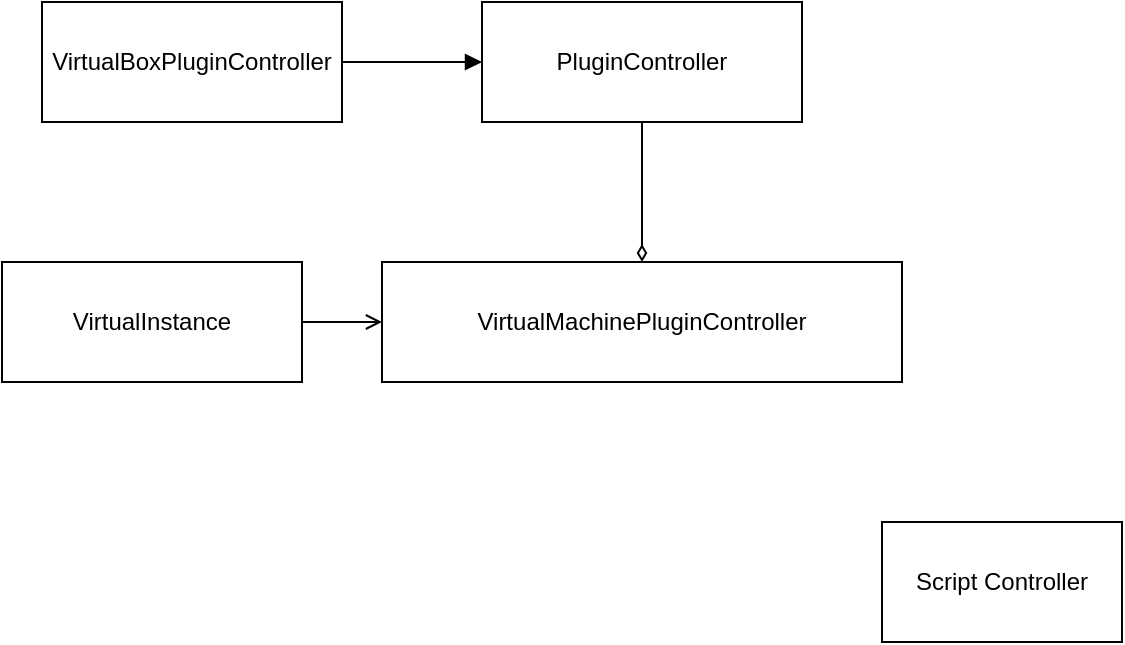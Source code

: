 <mxfile version="20.2.5" type="device"><diagram id="oJP0ohKwdBPg5mQOOY2z" name="class diagram"><mxGraphModel dx="946" dy="497" grid="1" gridSize="10" guides="1" tooltips="1" connect="1" arrows="1" fold="1" page="1" pageScale="1" pageWidth="850" pageHeight="1100" math="0" shadow="0"><root><mxCell id="0"/><mxCell id="1" parent="0"/><mxCell id="T5WFtZ1YzyMIj00qKgNt-2" style="edgeStyle=orthogonalEdgeStyle;rounded=0;orthogonalLoop=1;jettySize=auto;html=1;endArrow=none;endFill=0;startArrow=diamondThin;startFill=0;" edge="1" parent="1" source="jnvu5JY7WOFGigvE8LQE-1" target="T5WFtZ1YzyMIj00qKgNt-1"><mxGeometry relative="1" as="geometry"/></mxCell><mxCell id="jnvu5JY7WOFGigvE8LQE-1" value="VirtualMachinePluginController" style="rounded=0;whiteSpace=wrap;html=1;" parent="1" vertex="1"><mxGeometry x="230" y="300" width="260" height="60" as="geometry"/></mxCell><mxCell id="jnvu5JY7WOFGigvE8LQE-3" value="Script Controller" style="rounded=0;whiteSpace=wrap;html=1;" parent="1" vertex="1"><mxGeometry x="480" y="430" width="120" height="60" as="geometry"/></mxCell><mxCell id="T5WFtZ1YzyMIj00qKgNt-5" style="edgeStyle=orthogonalEdgeStyle;rounded=0;orthogonalLoop=1;jettySize=auto;html=1;startArrow=none;startFill=0;endArrow=open;endFill=0;" edge="1" parent="1" source="jnvu5JY7WOFGigvE8LQE-4" target="jnvu5JY7WOFGigvE8LQE-1"><mxGeometry relative="1" as="geometry"/></mxCell><mxCell id="jnvu5JY7WOFGigvE8LQE-4" value="VirtualInstance" style="rounded=0;whiteSpace=wrap;html=1;" parent="1" vertex="1"><mxGeometry x="40" y="300" width="150" height="60" as="geometry"/></mxCell><mxCell id="T5WFtZ1YzyMIj00qKgNt-1" value="PluginController" style="rounded=0;whiteSpace=wrap;html=1;" vertex="1" parent="1"><mxGeometry x="280" y="170" width="160" height="60" as="geometry"/></mxCell><mxCell id="T5WFtZ1YzyMIj00qKgNt-4" style="edgeStyle=orthogonalEdgeStyle;rounded=0;orthogonalLoop=1;jettySize=auto;html=1;entryX=0;entryY=0.5;entryDx=0;entryDy=0;startArrow=none;startFill=0;endArrow=block;endFill=1;" edge="1" parent="1" source="T5WFtZ1YzyMIj00qKgNt-3" target="T5WFtZ1YzyMIj00qKgNt-1"><mxGeometry relative="1" as="geometry"/></mxCell><mxCell id="T5WFtZ1YzyMIj00qKgNt-3" value="VirtualBoxPluginController" style="rounded=0;whiteSpace=wrap;html=1;" vertex="1" parent="1"><mxGeometry x="60" y="170" width="150" height="60" as="geometry"/></mxCell></root></mxGraphModel></diagram></mxfile>